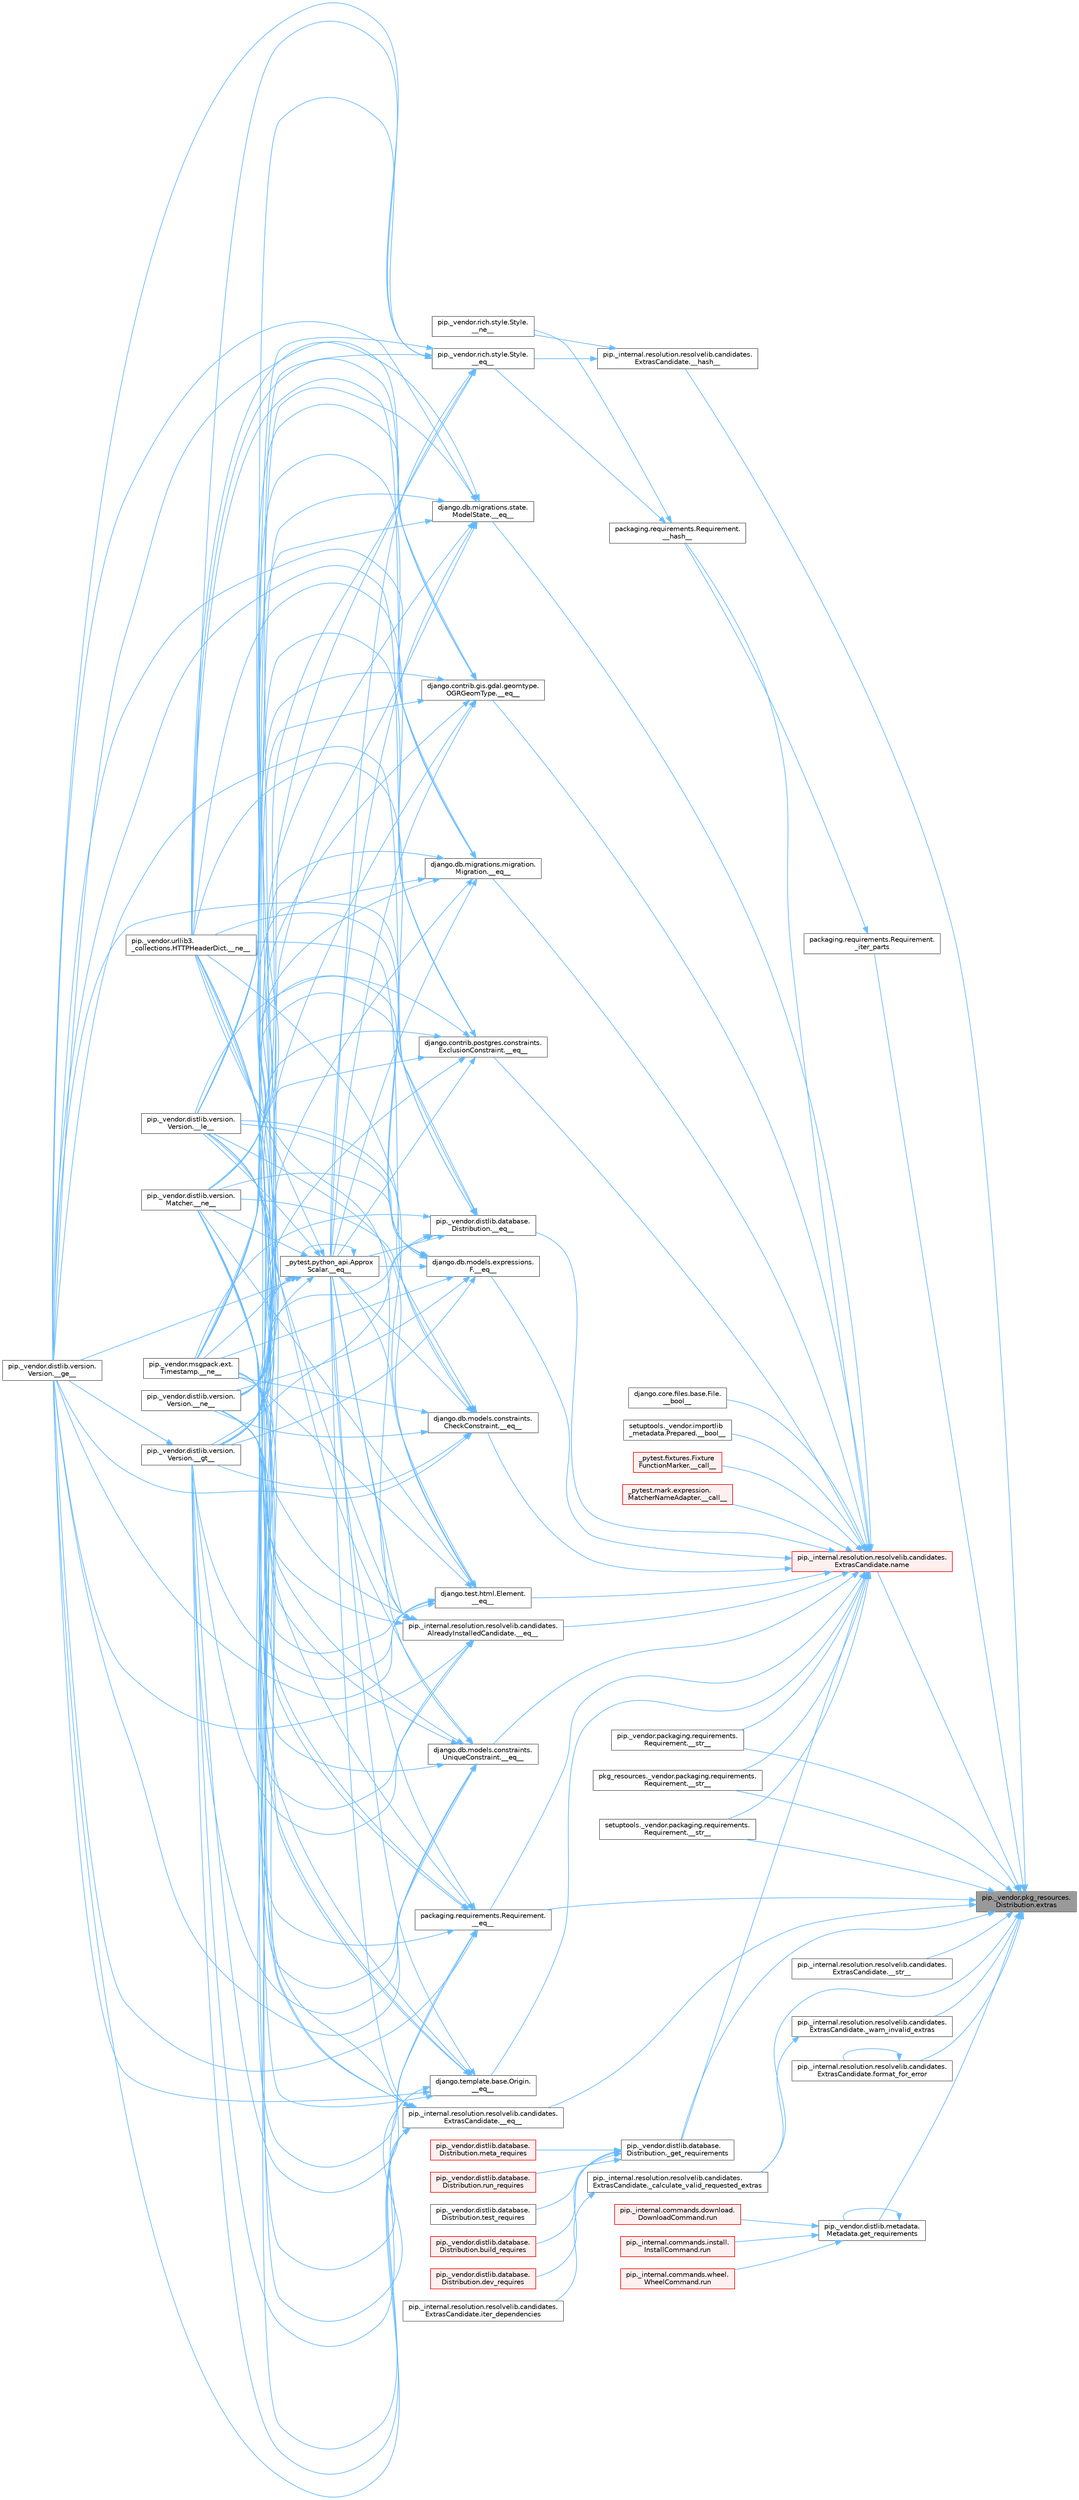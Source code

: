 digraph "pip._vendor.pkg_resources.Distribution.extras"
{
 // LATEX_PDF_SIZE
  bgcolor="transparent";
  edge [fontname=Helvetica,fontsize=10,labelfontname=Helvetica,labelfontsize=10];
  node [fontname=Helvetica,fontsize=10,shape=box,height=0.2,width=0.4];
  rankdir="RL";
  Node1 [id="Node000001",label="pip._vendor.pkg_resources.\lDistribution.extras",height=0.2,width=0.4,color="gray40", fillcolor="grey60", style="filled", fontcolor="black",tooltip=" "];
  Node1 -> Node2 [id="edge1_Node000001_Node000002",dir="back",color="steelblue1",style="solid",tooltip=" "];
  Node2 [id="Node000002",label="packaging.requirements.Requirement.\l__eq__",height=0.2,width=0.4,color="grey40", fillcolor="white", style="filled",URL="$classpackaging_1_1requirements_1_1_requirement.html#ae285c586a0e8b9e700b0f5f25e2c2671",tooltip=" "];
  Node2 -> Node3 [id="edge2_Node000002_Node000003",dir="back",color="steelblue1",style="solid",tooltip=" "];
  Node3 [id="Node000003",label="_pytest.python_api.Approx\lScalar.__eq__",height=0.2,width=0.4,color="grey40", fillcolor="white", style="filled",URL="$class__pytest_1_1python__api_1_1_approx_scalar.html#af4601ee4ca7409927f88c83ebfc3d923",tooltip=" "];
  Node3 -> Node3 [id="edge3_Node000003_Node000003",dir="back",color="steelblue1",style="solid",tooltip=" "];
  Node3 -> Node4 [id="edge4_Node000003_Node000004",dir="back",color="steelblue1",style="solid",tooltip=" "];
  Node4 [id="Node000004",label="pip._vendor.distlib.version.\lVersion.__ge__",height=0.2,width=0.4,color="grey40", fillcolor="white", style="filled",URL="$classpip_1_1__vendor_1_1distlib_1_1version_1_1_version.html#aa6b7b889cebc687ddb5ed9040d01b1ec",tooltip=" "];
  Node3 -> Node5 [id="edge5_Node000003_Node000005",dir="back",color="steelblue1",style="solid",tooltip=" "];
  Node5 [id="Node000005",label="pip._vendor.distlib.version.\lVersion.__gt__",height=0.2,width=0.4,color="grey40", fillcolor="white", style="filled",URL="$classpip_1_1__vendor_1_1distlib_1_1version_1_1_version.html#a51cf0c8da1bb6829173ff6861b10cb5f",tooltip=" "];
  Node5 -> Node4 [id="edge6_Node000005_Node000004",dir="back",color="steelblue1",style="solid",tooltip=" "];
  Node3 -> Node6 [id="edge7_Node000003_Node000006",dir="back",color="steelblue1",style="solid",tooltip=" "];
  Node6 [id="Node000006",label="pip._vendor.distlib.version.\lVersion.__le__",height=0.2,width=0.4,color="grey40", fillcolor="white", style="filled",URL="$classpip_1_1__vendor_1_1distlib_1_1version_1_1_version.html#ae5e2c5d9b76377e286fcf92a382cbb8b",tooltip=" "];
  Node3 -> Node7 [id="edge8_Node000003_Node000007",dir="back",color="steelblue1",style="solid",tooltip=" "];
  Node7 [id="Node000007",label="pip._vendor.distlib.version.\lMatcher.__ne__",height=0.2,width=0.4,color="grey40", fillcolor="white", style="filled",URL="$classpip_1_1__vendor_1_1distlib_1_1version_1_1_matcher.html#a24f8f8a4686bff3018fee5d22f4e02f1",tooltip=" "];
  Node3 -> Node8 [id="edge9_Node000003_Node000008",dir="back",color="steelblue1",style="solid",tooltip=" "];
  Node8 [id="Node000008",label="pip._vendor.distlib.version.\lVersion.__ne__",height=0.2,width=0.4,color="grey40", fillcolor="white", style="filled",URL="$classpip_1_1__vendor_1_1distlib_1_1version_1_1_version.html#aea3cdf6db007318ab1a2e8d144e2a4a1",tooltip=" "];
  Node3 -> Node9 [id="edge10_Node000003_Node000009",dir="back",color="steelblue1",style="solid",tooltip=" "];
  Node9 [id="Node000009",label="pip._vendor.msgpack.ext.\lTimestamp.__ne__",height=0.2,width=0.4,color="grey40", fillcolor="white", style="filled",URL="$classpip_1_1__vendor_1_1msgpack_1_1ext_1_1_timestamp.html#ac38b8cada8075f7a1133b06bc99b2317",tooltip=" "];
  Node3 -> Node10 [id="edge11_Node000003_Node000010",dir="back",color="steelblue1",style="solid",tooltip=" "];
  Node10 [id="Node000010",label="pip._vendor.urllib3.\l_collections.HTTPHeaderDict.__ne__",height=0.2,width=0.4,color="grey40", fillcolor="white", style="filled",URL="$classpip_1_1__vendor_1_1urllib3_1_1__collections_1_1_h_t_t_p_header_dict.html#aa7766a9499d33160a1258e140e35a806",tooltip=" "];
  Node2 -> Node4 [id="edge12_Node000002_Node000004",dir="back",color="steelblue1",style="solid",tooltip=" "];
  Node2 -> Node5 [id="edge13_Node000002_Node000005",dir="back",color="steelblue1",style="solid",tooltip=" "];
  Node2 -> Node6 [id="edge14_Node000002_Node000006",dir="back",color="steelblue1",style="solid",tooltip=" "];
  Node2 -> Node7 [id="edge15_Node000002_Node000007",dir="back",color="steelblue1",style="solid",tooltip=" "];
  Node2 -> Node8 [id="edge16_Node000002_Node000008",dir="back",color="steelblue1",style="solid",tooltip=" "];
  Node2 -> Node9 [id="edge17_Node000002_Node000009",dir="back",color="steelblue1",style="solid",tooltip=" "];
  Node2 -> Node10 [id="edge18_Node000002_Node000010",dir="back",color="steelblue1",style="solid",tooltip=" "];
  Node1 -> Node11 [id="edge19_Node000001_Node000011",dir="back",color="steelblue1",style="solid",tooltip=" "];
  Node11 [id="Node000011",label="pip._internal.resolution.resolvelib.candidates.\lExtrasCandidate.__eq__",height=0.2,width=0.4,color="grey40", fillcolor="white", style="filled",URL="$classpip_1_1__internal_1_1resolution_1_1resolvelib_1_1candidates_1_1_extras_candidate.html#a949c84c5eb56c70f71c4c71935436dc0",tooltip=" "];
  Node11 -> Node3 [id="edge20_Node000011_Node000003",dir="back",color="steelblue1",style="solid",tooltip=" "];
  Node11 -> Node4 [id="edge21_Node000011_Node000004",dir="back",color="steelblue1",style="solid",tooltip=" "];
  Node11 -> Node5 [id="edge22_Node000011_Node000005",dir="back",color="steelblue1",style="solid",tooltip=" "];
  Node11 -> Node6 [id="edge23_Node000011_Node000006",dir="back",color="steelblue1",style="solid",tooltip=" "];
  Node11 -> Node7 [id="edge24_Node000011_Node000007",dir="back",color="steelblue1",style="solid",tooltip=" "];
  Node11 -> Node8 [id="edge25_Node000011_Node000008",dir="back",color="steelblue1",style="solid",tooltip=" "];
  Node11 -> Node9 [id="edge26_Node000011_Node000009",dir="back",color="steelblue1",style="solid",tooltip=" "];
  Node11 -> Node10 [id="edge27_Node000011_Node000010",dir="back",color="steelblue1",style="solid",tooltip=" "];
  Node1 -> Node12 [id="edge28_Node000001_Node000012",dir="back",color="steelblue1",style="solid",tooltip=" "];
  Node12 [id="Node000012",label="pip._internal.resolution.resolvelib.candidates.\lExtrasCandidate.__hash__",height=0.2,width=0.4,color="grey40", fillcolor="white", style="filled",URL="$classpip_1_1__internal_1_1resolution_1_1resolvelib_1_1candidates_1_1_extras_candidate.html#a802827ae68547a78859f1f664337026d",tooltip=" "];
  Node12 -> Node13 [id="edge29_Node000012_Node000013",dir="back",color="steelblue1",style="solid",tooltip=" "];
  Node13 [id="Node000013",label="pip._vendor.rich.style.Style.\l__eq__",height=0.2,width=0.4,color="grey40", fillcolor="white", style="filled",URL="$classpip_1_1__vendor_1_1rich_1_1style_1_1_style.html#aa1040cd22d3171dc8ac3f0ce31653284",tooltip=" "];
  Node13 -> Node3 [id="edge30_Node000013_Node000003",dir="back",color="steelblue1",style="solid",tooltip=" "];
  Node13 -> Node4 [id="edge31_Node000013_Node000004",dir="back",color="steelblue1",style="solid",tooltip=" "];
  Node13 -> Node5 [id="edge32_Node000013_Node000005",dir="back",color="steelblue1",style="solid",tooltip=" "];
  Node13 -> Node6 [id="edge33_Node000013_Node000006",dir="back",color="steelblue1",style="solid",tooltip=" "];
  Node13 -> Node7 [id="edge34_Node000013_Node000007",dir="back",color="steelblue1",style="solid",tooltip=" "];
  Node13 -> Node8 [id="edge35_Node000013_Node000008",dir="back",color="steelblue1",style="solid",tooltip=" "];
  Node13 -> Node9 [id="edge36_Node000013_Node000009",dir="back",color="steelblue1",style="solid",tooltip=" "];
  Node13 -> Node10 [id="edge37_Node000013_Node000010",dir="back",color="steelblue1",style="solid",tooltip=" "];
  Node12 -> Node14 [id="edge38_Node000012_Node000014",dir="back",color="steelblue1",style="solid",tooltip=" "];
  Node14 [id="Node000014",label="pip._vendor.rich.style.Style.\l__ne__",height=0.2,width=0.4,color="grey40", fillcolor="white", style="filled",URL="$classpip_1_1__vendor_1_1rich_1_1style_1_1_style.html#a97595d869459e2d619505c87c0b9fe81",tooltip=" "];
  Node1 -> Node15 [id="edge39_Node000001_Node000015",dir="back",color="steelblue1",style="solid",tooltip=" "];
  Node15 [id="Node000015",label="pip._internal.resolution.resolvelib.candidates.\lExtrasCandidate.__str__",height=0.2,width=0.4,color="grey40", fillcolor="white", style="filled",URL="$classpip_1_1__internal_1_1resolution_1_1resolvelib_1_1candidates_1_1_extras_candidate.html#ae886d8baabd3e9486d1ec3ec36fc1c30",tooltip=" "];
  Node1 -> Node16 [id="edge40_Node000001_Node000016",dir="back",color="steelblue1",style="solid",tooltip=" "];
  Node16 [id="Node000016",label="pip._vendor.packaging.requirements.\lRequirement.__str__",height=0.2,width=0.4,color="grey40", fillcolor="white", style="filled",URL="$classpip_1_1__vendor_1_1packaging_1_1requirements_1_1_requirement.html#ab59af1360f748551a48badf498987389",tooltip=" "];
  Node1 -> Node17 [id="edge41_Node000001_Node000017",dir="back",color="steelblue1",style="solid",tooltip=" "];
  Node17 [id="Node000017",label="pkg_resources._vendor.packaging.requirements.\lRequirement.__str__",height=0.2,width=0.4,color="grey40", fillcolor="white", style="filled",URL="$classpkg__resources_1_1__vendor_1_1packaging_1_1requirements_1_1_requirement.html#add06c2e8732aff25662a86acb35114ea",tooltip=" "];
  Node1 -> Node18 [id="edge42_Node000001_Node000018",dir="back",color="steelblue1",style="solid",tooltip=" "];
  Node18 [id="Node000018",label="setuptools._vendor.packaging.requirements.\lRequirement.__str__",height=0.2,width=0.4,color="grey40", fillcolor="white", style="filled",URL="$classsetuptools_1_1__vendor_1_1packaging_1_1requirements_1_1_requirement.html#a60726c509812ec4ffc9a2efe69304b15",tooltip=" "];
  Node1 -> Node19 [id="edge43_Node000001_Node000019",dir="back",color="steelblue1",style="solid",tooltip=" "];
  Node19 [id="Node000019",label="pip._internal.resolution.resolvelib.candidates.\lExtrasCandidate._calculate_valid_requested_extras",height=0.2,width=0.4,color="grey40", fillcolor="white", style="filled",URL="$classpip_1_1__internal_1_1resolution_1_1resolvelib_1_1candidates_1_1_extras_candidate.html#a0a8681b1f1348507b8f68df8914dc8d7",tooltip=" "];
  Node19 -> Node20 [id="edge44_Node000019_Node000020",dir="back",color="steelblue1",style="solid",tooltip=" "];
  Node20 [id="Node000020",label="pip._internal.resolution.resolvelib.candidates.\lExtrasCandidate.iter_dependencies",height=0.2,width=0.4,color="grey40", fillcolor="white", style="filled",URL="$classpip_1_1__internal_1_1resolution_1_1resolvelib_1_1candidates_1_1_extras_candidate.html#a1802ad4aa28b3ba7ad4e250aa22fcdd1",tooltip=" "];
  Node1 -> Node21 [id="edge45_Node000001_Node000021",dir="back",color="steelblue1",style="solid",tooltip=" "];
  Node21 [id="Node000021",label="pip._vendor.distlib.database.\lDistribution._get_requirements",height=0.2,width=0.4,color="grey40", fillcolor="white", style="filled",URL="$classpip_1_1__vendor_1_1distlib_1_1database_1_1_distribution.html#a0366f5504f1b878068ba103c3f1e2bdf",tooltip=" "];
  Node21 -> Node22 [id="edge46_Node000021_Node000022",dir="back",color="steelblue1",style="solid",tooltip=" "];
  Node22 [id="Node000022",label="pip._vendor.distlib.database.\lDistribution.build_requires",height=0.2,width=0.4,color="red", fillcolor="#FFF0F0", style="filled",URL="$classpip_1_1__vendor_1_1distlib_1_1database_1_1_distribution.html#a0fa5b454aacdaabee7a3642b14c5db2f",tooltip=" "];
  Node21 -> Node3175 [id="edge47_Node000021_Node003175",dir="back",color="steelblue1",style="solid",tooltip=" "];
  Node3175 [id="Node003175",label="pip._vendor.distlib.database.\lDistribution.dev_requires",height=0.2,width=0.4,color="red", fillcolor="#FFF0F0", style="filled",URL="$classpip_1_1__vendor_1_1distlib_1_1database_1_1_distribution.html#a664b1bf3c3e4f7fb27a54ac8edcf7503",tooltip=" "];
  Node21 -> Node3176 [id="edge48_Node000021_Node003176",dir="back",color="steelblue1",style="solid",tooltip=" "];
  Node3176 [id="Node003176",label="pip._vendor.distlib.database.\lDistribution.meta_requires",height=0.2,width=0.4,color="red", fillcolor="#FFF0F0", style="filled",URL="$classpip_1_1__vendor_1_1distlib_1_1database_1_1_distribution.html#a297eba59c66b79fbe9a10ec8e00f9c5a",tooltip=" "];
  Node21 -> Node3177 [id="edge49_Node000021_Node003177",dir="back",color="steelblue1",style="solid",tooltip=" "];
  Node3177 [id="Node003177",label="pip._vendor.distlib.database.\lDistribution.run_requires",height=0.2,width=0.4,color="red", fillcolor="#FFF0F0", style="filled",URL="$classpip_1_1__vendor_1_1distlib_1_1database_1_1_distribution.html#a8f8b4db7d35cf89375d53ea0a95e0449",tooltip=" "];
  Node21 -> Node3178 [id="edge50_Node000021_Node003178",dir="back",color="steelblue1",style="solid",tooltip=" "];
  Node3178 [id="Node003178",label="pip._vendor.distlib.database.\lDistribution.test_requires",height=0.2,width=0.4,color="grey40", fillcolor="white", style="filled",URL="$classpip_1_1__vendor_1_1distlib_1_1database_1_1_distribution.html#a114803e370e5ac351b8e110ef7574a5b",tooltip=" "];
  Node1 -> Node2029 [id="edge51_Node000001_Node002029",dir="back",color="steelblue1",style="solid",tooltip=" "];
  Node2029 [id="Node002029",label="packaging.requirements.Requirement.\l_iter_parts",height=0.2,width=0.4,color="grey40", fillcolor="white", style="filled",URL="$classpackaging_1_1requirements_1_1_requirement.html#a3e2189ef001b0ee563ff402a6a240895",tooltip=" "];
  Node2029 -> Node533 [id="edge52_Node002029_Node000533",dir="back",color="steelblue1",style="solid",tooltip=" "];
  Node533 [id="Node000533",label="packaging.requirements.Requirement.\l__hash__",height=0.2,width=0.4,color="grey40", fillcolor="white", style="filled",URL="$classpackaging_1_1requirements_1_1_requirement.html#a69426ed6e3cc347033b3096195023bfc",tooltip=" "];
  Node533 -> Node13 [id="edge53_Node000533_Node000013",dir="back",color="steelblue1",style="solid",tooltip=" "];
  Node533 -> Node14 [id="edge54_Node000533_Node000014",dir="back",color="steelblue1",style="solid",tooltip=" "];
  Node1 -> Node2030 [id="edge55_Node000001_Node002030",dir="back",color="steelblue1",style="solid",tooltip=" "];
  Node2030 [id="Node002030",label="pip._internal.resolution.resolvelib.candidates.\lExtrasCandidate._warn_invalid_extras",height=0.2,width=0.4,color="grey40", fillcolor="white", style="filled",URL="$classpip_1_1__internal_1_1resolution_1_1resolvelib_1_1candidates_1_1_extras_candidate.html#ab25aa2da69c92b99ff97a93332a9b180",tooltip=" "];
  Node2030 -> Node19 [id="edge56_Node002030_Node000019",dir="back",color="steelblue1",style="solid",tooltip=" "];
  Node1 -> Node2031 [id="edge57_Node000001_Node002031",dir="back",color="steelblue1",style="solid",tooltip=" "];
  Node2031 [id="Node002031",label="pip._internal.resolution.resolvelib.candidates.\lExtrasCandidate.format_for_error",height=0.2,width=0.4,color="grey40", fillcolor="white", style="filled",URL="$classpip_1_1__internal_1_1resolution_1_1resolvelib_1_1candidates_1_1_extras_candidate.html#a9079d8f8aa6e6fb0e40bfd80ee8681da",tooltip=" "];
  Node2031 -> Node2031 [id="edge58_Node002031_Node002031",dir="back",color="steelblue1",style="solid",tooltip=" "];
  Node1 -> Node1846 [id="edge59_Node000001_Node001846",dir="back",color="steelblue1",style="solid",tooltip=" "];
  Node1846 [id="Node001846",label="pip._vendor.distlib.metadata.\lMetadata.get_requirements",height=0.2,width=0.4,color="grey40", fillcolor="white", style="filled",URL="$classpip_1_1__vendor_1_1distlib_1_1metadata_1_1_metadata.html#a01c2edf694d4c064835e750d0b6a209e",tooltip=" "];
  Node1846 -> Node1846 [id="edge60_Node001846_Node001846",dir="back",color="steelblue1",style="solid",tooltip=" "];
  Node1846 -> Node1847 [id="edge61_Node001846_Node001847",dir="back",color="steelblue1",style="solid",tooltip=" "];
  Node1847 [id="Node001847",label="pip._internal.commands.download.\lDownloadCommand.run",height=0.2,width=0.4,color="red", fillcolor="#FFF0F0", style="filled",URL="$classpip_1_1__internal_1_1commands_1_1download_1_1_download_command.html#a0dd51c41d3594398e1ab28c6a08f8ddc",tooltip=" "];
  Node1846 -> Node1848 [id="edge62_Node001846_Node001848",dir="back",color="steelblue1",style="solid",tooltip=" "];
  Node1848 [id="Node001848",label="pip._internal.commands.install.\lInstallCommand.run",height=0.2,width=0.4,color="red", fillcolor="#FFF0F0", style="filled",URL="$classpip_1_1__internal_1_1commands_1_1install_1_1_install_command.html#a2a946583a8728eac5e890e367604f637",tooltip=" "];
  Node1846 -> Node1849 [id="edge63_Node001846_Node001849",dir="back",color="steelblue1",style="solid",tooltip=" "];
  Node1849 [id="Node001849",label="pip._internal.commands.wheel.\lWheelCommand.run",height=0.2,width=0.4,color="red", fillcolor="#FFF0F0", style="filled",URL="$classpip_1_1__internal_1_1commands_1_1wheel_1_1_wheel_command.html#aef0e01f600b1c5d1c36a29ac5a1a4d65",tooltip=" "];
  Node1 -> Node2032 [id="edge64_Node000001_Node002032",dir="back",color="steelblue1",style="solid",tooltip=" "];
  Node2032 [id="Node002032",label="pip._internal.resolution.resolvelib.candidates.\lExtrasCandidate.name",height=0.2,width=0.4,color="red", fillcolor="#FFF0F0", style="filled",URL="$classpip_1_1__internal_1_1resolution_1_1resolvelib_1_1candidates_1_1_extras_candidate.html#a6e13b1ab724cd7af8b22cadb37352b31",tooltip=" "];
  Node2032 -> Node508 [id="edge65_Node002032_Node000508",dir="back",color="steelblue1",style="solid",tooltip=" "];
  Node508 [id="Node000508",label="django.core.files.base.File.\l__bool__",height=0.2,width=0.4,color="grey40", fillcolor="white", style="filled",URL="$classdjango_1_1core_1_1files_1_1base_1_1_file.html#adf07dd46020c7160b2257d9e3da4bc43",tooltip=" "];
  Node2032 -> Node509 [id="edge66_Node002032_Node000509",dir="back",color="steelblue1",style="solid",tooltip=" "];
  Node509 [id="Node000509",label="setuptools._vendor.importlib\l_metadata.Prepared.__bool__",height=0.2,width=0.4,color="grey40", fillcolor="white", style="filled",URL="$classsetuptools_1_1__vendor_1_1importlib__metadata_1_1_prepared.html#a0395661b38fe11742f24c0482962b913",tooltip=" "];
  Node2032 -> Node510 [id="edge67_Node002032_Node000510",dir="back",color="steelblue1",style="solid",tooltip=" "];
  Node510 [id="Node000510",label="_pytest.fixtures.Fixture\lFunctionMarker.__call__",height=0.2,width=0.4,color="red", fillcolor="#FFF0F0", style="filled",URL="$class__pytest_1_1fixtures_1_1_fixture_function_marker.html#acc9c789cb8d19388b24d740159ba305d",tooltip=" "];
  Node2032 -> Node511 [id="edge68_Node002032_Node000511",dir="back",color="steelblue1",style="solid",tooltip=" "];
  Node511 [id="Node000511",label="_pytest.mark.expression.\lMatcherNameAdapter.__call__",height=0.2,width=0.4,color="red", fillcolor="#FFF0F0", style="filled",URL="$class__pytest_1_1mark_1_1expression_1_1_matcher_name_adapter.html#a7ecd7564e2e67d5ac026d25db1466389",tooltip=" "];
  Node2032 -> Node512 [id="edge69_Node002032_Node000512",dir="back",color="steelblue1",style="solid",tooltip=" "];
  Node512 [id="Node000512",label="django.contrib.gis.gdal.geomtype.\lOGRGeomType.__eq__",height=0.2,width=0.4,color="grey40", fillcolor="white", style="filled",URL="$classdjango_1_1contrib_1_1gis_1_1gdal_1_1geomtype_1_1_o_g_r_geom_type.html#a878253f899634c312b64add448108474",tooltip=" "];
  Node512 -> Node3 [id="edge70_Node000512_Node000003",dir="back",color="steelblue1",style="solid",tooltip=" "];
  Node512 -> Node4 [id="edge71_Node000512_Node000004",dir="back",color="steelblue1",style="solid",tooltip=" "];
  Node512 -> Node5 [id="edge72_Node000512_Node000005",dir="back",color="steelblue1",style="solid",tooltip=" "];
  Node512 -> Node6 [id="edge73_Node000512_Node000006",dir="back",color="steelblue1",style="solid",tooltip=" "];
  Node512 -> Node7 [id="edge74_Node000512_Node000007",dir="back",color="steelblue1",style="solid",tooltip=" "];
  Node512 -> Node8 [id="edge75_Node000512_Node000008",dir="back",color="steelblue1",style="solid",tooltip=" "];
  Node512 -> Node9 [id="edge76_Node000512_Node000009",dir="back",color="steelblue1",style="solid",tooltip=" "];
  Node512 -> Node10 [id="edge77_Node000512_Node000010",dir="back",color="steelblue1",style="solid",tooltip=" "];
  Node2032 -> Node393 [id="edge78_Node002032_Node000393",dir="back",color="steelblue1",style="solid",tooltip=" "];
  Node393 [id="Node000393",label="django.contrib.postgres.constraints.\lExclusionConstraint.__eq__",height=0.2,width=0.4,color="grey40", fillcolor="white", style="filled",URL="$classdjango_1_1contrib_1_1postgres_1_1constraints_1_1_exclusion_constraint.html#af496d048323e51177e1239475f9fe47c",tooltip=" "];
  Node393 -> Node3 [id="edge79_Node000393_Node000003",dir="back",color="steelblue1",style="solid",tooltip=" "];
  Node393 -> Node4 [id="edge80_Node000393_Node000004",dir="back",color="steelblue1",style="solid",tooltip=" "];
  Node393 -> Node5 [id="edge81_Node000393_Node000005",dir="back",color="steelblue1",style="solid",tooltip=" "];
  Node393 -> Node6 [id="edge82_Node000393_Node000006",dir="back",color="steelblue1",style="solid",tooltip=" "];
  Node393 -> Node7 [id="edge83_Node000393_Node000007",dir="back",color="steelblue1",style="solid",tooltip=" "];
  Node393 -> Node8 [id="edge84_Node000393_Node000008",dir="back",color="steelblue1",style="solid",tooltip=" "];
  Node393 -> Node9 [id="edge85_Node000393_Node000009",dir="back",color="steelblue1",style="solid",tooltip=" "];
  Node393 -> Node10 [id="edge86_Node000393_Node000010",dir="back",color="steelblue1",style="solid",tooltip=" "];
  Node2032 -> Node513 [id="edge87_Node002032_Node000513",dir="back",color="steelblue1",style="solid",tooltip=" "];
  Node513 [id="Node000513",label="django.db.migrations.migration.\lMigration.__eq__",height=0.2,width=0.4,color="grey40", fillcolor="white", style="filled",URL="$classdjango_1_1db_1_1migrations_1_1migration_1_1_migration.html#a0234090d18f01ee0a7a23b98a036ac79",tooltip=" "];
  Node513 -> Node3 [id="edge88_Node000513_Node000003",dir="back",color="steelblue1",style="solid",tooltip=" "];
  Node513 -> Node4 [id="edge89_Node000513_Node000004",dir="back",color="steelblue1",style="solid",tooltip=" "];
  Node513 -> Node5 [id="edge90_Node000513_Node000005",dir="back",color="steelblue1",style="solid",tooltip=" "];
  Node513 -> Node6 [id="edge91_Node000513_Node000006",dir="back",color="steelblue1",style="solid",tooltip=" "];
  Node513 -> Node7 [id="edge92_Node000513_Node000007",dir="back",color="steelblue1",style="solid",tooltip=" "];
  Node513 -> Node8 [id="edge93_Node000513_Node000008",dir="back",color="steelblue1",style="solid",tooltip=" "];
  Node513 -> Node9 [id="edge94_Node000513_Node000009",dir="back",color="steelblue1",style="solid",tooltip=" "];
  Node513 -> Node10 [id="edge95_Node000513_Node000010",dir="back",color="steelblue1",style="solid",tooltip=" "];
  Node2032 -> Node514 [id="edge96_Node002032_Node000514",dir="back",color="steelblue1",style="solid",tooltip=" "];
  Node514 [id="Node000514",label="django.db.migrations.state.\lModelState.__eq__",height=0.2,width=0.4,color="grey40", fillcolor="white", style="filled",URL="$classdjango_1_1db_1_1migrations_1_1state_1_1_model_state.html#ae338faa36574cfa53f86dac5ac80176d",tooltip=" "];
  Node514 -> Node3 [id="edge97_Node000514_Node000003",dir="back",color="steelblue1",style="solid",tooltip=" "];
  Node514 -> Node4 [id="edge98_Node000514_Node000004",dir="back",color="steelblue1",style="solid",tooltip=" "];
  Node514 -> Node5 [id="edge99_Node000514_Node000005",dir="back",color="steelblue1",style="solid",tooltip=" "];
  Node514 -> Node6 [id="edge100_Node000514_Node000006",dir="back",color="steelblue1",style="solid",tooltip=" "];
  Node514 -> Node7 [id="edge101_Node000514_Node000007",dir="back",color="steelblue1",style="solid",tooltip=" "];
  Node514 -> Node8 [id="edge102_Node000514_Node000008",dir="back",color="steelblue1",style="solid",tooltip=" "];
  Node514 -> Node9 [id="edge103_Node000514_Node000009",dir="back",color="steelblue1",style="solid",tooltip=" "];
  Node514 -> Node10 [id="edge104_Node000514_Node000010",dir="back",color="steelblue1",style="solid",tooltip=" "];
  Node2032 -> Node515 [id="edge105_Node002032_Node000515",dir="back",color="steelblue1",style="solid",tooltip=" "];
  Node515 [id="Node000515",label="django.db.models.constraints.\lCheckConstraint.__eq__",height=0.2,width=0.4,color="grey40", fillcolor="white", style="filled",URL="$classdjango_1_1db_1_1models_1_1constraints_1_1_check_constraint.html#a55875a553e53009967129f8b8a269475",tooltip=" "];
  Node515 -> Node3 [id="edge106_Node000515_Node000003",dir="back",color="steelblue1",style="solid",tooltip=" "];
  Node515 -> Node4 [id="edge107_Node000515_Node000004",dir="back",color="steelblue1",style="solid",tooltip=" "];
  Node515 -> Node5 [id="edge108_Node000515_Node000005",dir="back",color="steelblue1",style="solid",tooltip=" "];
  Node515 -> Node6 [id="edge109_Node000515_Node000006",dir="back",color="steelblue1",style="solid",tooltip=" "];
  Node515 -> Node7 [id="edge110_Node000515_Node000007",dir="back",color="steelblue1",style="solid",tooltip=" "];
  Node515 -> Node8 [id="edge111_Node000515_Node000008",dir="back",color="steelblue1",style="solid",tooltip=" "];
  Node515 -> Node9 [id="edge112_Node000515_Node000009",dir="back",color="steelblue1",style="solid",tooltip=" "];
  Node515 -> Node10 [id="edge113_Node000515_Node000010",dir="back",color="steelblue1",style="solid",tooltip=" "];
  Node2032 -> Node394 [id="edge114_Node002032_Node000394",dir="back",color="steelblue1",style="solid",tooltip=" "];
  Node394 [id="Node000394",label="django.db.models.constraints.\lUniqueConstraint.__eq__",height=0.2,width=0.4,color="grey40", fillcolor="white", style="filled",URL="$classdjango_1_1db_1_1models_1_1constraints_1_1_unique_constraint.html#a1a877e5c6def4673a480b3fd44e3ad19",tooltip=" "];
  Node394 -> Node3 [id="edge115_Node000394_Node000003",dir="back",color="steelblue1",style="solid",tooltip=" "];
  Node394 -> Node4 [id="edge116_Node000394_Node000004",dir="back",color="steelblue1",style="solid",tooltip=" "];
  Node394 -> Node5 [id="edge117_Node000394_Node000005",dir="back",color="steelblue1",style="solid",tooltip=" "];
  Node394 -> Node6 [id="edge118_Node000394_Node000006",dir="back",color="steelblue1",style="solid",tooltip=" "];
  Node394 -> Node7 [id="edge119_Node000394_Node000007",dir="back",color="steelblue1",style="solid",tooltip=" "];
  Node394 -> Node8 [id="edge120_Node000394_Node000008",dir="back",color="steelblue1",style="solid",tooltip=" "];
  Node394 -> Node9 [id="edge121_Node000394_Node000009",dir="back",color="steelblue1",style="solid",tooltip=" "];
  Node394 -> Node10 [id="edge122_Node000394_Node000010",dir="back",color="steelblue1",style="solid",tooltip=" "];
  Node2032 -> Node516 [id="edge123_Node002032_Node000516",dir="back",color="steelblue1",style="solid",tooltip=" "];
  Node516 [id="Node000516",label="django.db.models.expressions.\lF.__eq__",height=0.2,width=0.4,color="grey40", fillcolor="white", style="filled",URL="$classdjango_1_1db_1_1models_1_1expressions_1_1_f.html#ae5a4762383529ca2924f76683eede0d2",tooltip=" "];
  Node516 -> Node3 [id="edge124_Node000516_Node000003",dir="back",color="steelblue1",style="solid",tooltip=" "];
  Node516 -> Node4 [id="edge125_Node000516_Node000004",dir="back",color="steelblue1",style="solid",tooltip=" "];
  Node516 -> Node5 [id="edge126_Node000516_Node000005",dir="back",color="steelblue1",style="solid",tooltip=" "];
  Node516 -> Node6 [id="edge127_Node000516_Node000006",dir="back",color="steelblue1",style="solid",tooltip=" "];
  Node516 -> Node7 [id="edge128_Node000516_Node000007",dir="back",color="steelblue1",style="solid",tooltip=" "];
  Node516 -> Node8 [id="edge129_Node000516_Node000008",dir="back",color="steelblue1",style="solid",tooltip=" "];
  Node516 -> Node9 [id="edge130_Node000516_Node000009",dir="back",color="steelblue1",style="solid",tooltip=" "];
  Node516 -> Node10 [id="edge131_Node000516_Node000010",dir="back",color="steelblue1",style="solid",tooltip=" "];
  Node2032 -> Node517 [id="edge132_Node002032_Node000517",dir="back",color="steelblue1",style="solid",tooltip=" "];
  Node517 [id="Node000517",label="django.template.base.Origin.\l__eq__",height=0.2,width=0.4,color="grey40", fillcolor="white", style="filled",URL="$classdjango_1_1template_1_1base_1_1_origin.html#aceaf6f15e79a904eef75db1caa454d5c",tooltip=" "];
  Node517 -> Node3 [id="edge133_Node000517_Node000003",dir="back",color="steelblue1",style="solid",tooltip=" "];
  Node517 -> Node4 [id="edge134_Node000517_Node000004",dir="back",color="steelblue1",style="solid",tooltip=" "];
  Node517 -> Node5 [id="edge135_Node000517_Node000005",dir="back",color="steelblue1",style="solid",tooltip=" "];
  Node517 -> Node6 [id="edge136_Node000517_Node000006",dir="back",color="steelblue1",style="solid",tooltip=" "];
  Node517 -> Node7 [id="edge137_Node000517_Node000007",dir="back",color="steelblue1",style="solid",tooltip=" "];
  Node517 -> Node8 [id="edge138_Node000517_Node000008",dir="back",color="steelblue1",style="solid",tooltip=" "];
  Node517 -> Node9 [id="edge139_Node000517_Node000009",dir="back",color="steelblue1",style="solid",tooltip=" "];
  Node517 -> Node10 [id="edge140_Node000517_Node000010",dir="back",color="steelblue1",style="solid",tooltip=" "];
  Node2032 -> Node518 [id="edge141_Node002032_Node000518",dir="back",color="steelblue1",style="solid",tooltip=" "];
  Node518 [id="Node000518",label="django.test.html.Element.\l__eq__",height=0.2,width=0.4,color="grey40", fillcolor="white", style="filled",URL="$classdjango_1_1test_1_1html_1_1_element.html#a287e83f2ae4a6f13b9e00d7b70ee5d47",tooltip=" "];
  Node518 -> Node3 [id="edge142_Node000518_Node000003",dir="back",color="steelblue1",style="solid",tooltip=" "];
  Node518 -> Node4 [id="edge143_Node000518_Node000004",dir="back",color="steelblue1",style="solid",tooltip=" "];
  Node518 -> Node5 [id="edge144_Node000518_Node000005",dir="back",color="steelblue1",style="solid",tooltip=" "];
  Node518 -> Node6 [id="edge145_Node000518_Node000006",dir="back",color="steelblue1",style="solid",tooltip=" "];
  Node518 -> Node7 [id="edge146_Node000518_Node000007",dir="back",color="steelblue1",style="solid",tooltip=" "];
  Node518 -> Node8 [id="edge147_Node000518_Node000008",dir="back",color="steelblue1",style="solid",tooltip=" "];
  Node518 -> Node9 [id="edge148_Node000518_Node000009",dir="back",color="steelblue1",style="solid",tooltip=" "];
  Node518 -> Node10 [id="edge149_Node000518_Node000010",dir="back",color="steelblue1",style="solid",tooltip=" "];
  Node2032 -> Node2 [id="edge150_Node002032_Node000002",dir="back",color="steelblue1",style="solid",tooltip=" "];
  Node2032 -> Node519 [id="edge151_Node002032_Node000519",dir="back",color="steelblue1",style="solid",tooltip=" "];
  Node519 [id="Node000519",label="pip._internal.resolution.resolvelib.candidates.\lAlreadyInstalledCandidate.__eq__",height=0.2,width=0.4,color="grey40", fillcolor="white", style="filled",URL="$classpip_1_1__internal_1_1resolution_1_1resolvelib_1_1candidates_1_1_already_installed_candidate.html#a94393be14236fb68b64ac2b9f1e89d53",tooltip=" "];
  Node519 -> Node3 [id="edge152_Node000519_Node000003",dir="back",color="steelblue1",style="solid",tooltip=" "];
  Node519 -> Node4 [id="edge153_Node000519_Node000004",dir="back",color="steelblue1",style="solid",tooltip=" "];
  Node519 -> Node5 [id="edge154_Node000519_Node000005",dir="back",color="steelblue1",style="solid",tooltip=" "];
  Node519 -> Node6 [id="edge155_Node000519_Node000006",dir="back",color="steelblue1",style="solid",tooltip=" "];
  Node519 -> Node7 [id="edge156_Node000519_Node000007",dir="back",color="steelblue1",style="solid",tooltip=" "];
  Node519 -> Node8 [id="edge157_Node000519_Node000008",dir="back",color="steelblue1",style="solid",tooltip=" "];
  Node519 -> Node9 [id="edge158_Node000519_Node000009",dir="back",color="steelblue1",style="solid",tooltip=" "];
  Node519 -> Node10 [id="edge159_Node000519_Node000010",dir="back",color="steelblue1",style="solid",tooltip=" "];
  Node2032 -> Node520 [id="edge160_Node002032_Node000520",dir="back",color="steelblue1",style="solid",tooltip=" "];
  Node520 [id="Node000520",label="pip._vendor.distlib.database.\lDistribution.__eq__",height=0.2,width=0.4,color="grey40", fillcolor="white", style="filled",URL="$classpip_1_1__vendor_1_1distlib_1_1database_1_1_distribution.html#aba7030b239fad6f8faac6fcb9bec27c2",tooltip=" "];
  Node520 -> Node3 [id="edge161_Node000520_Node000003",dir="back",color="steelblue1",style="solid",tooltip=" "];
  Node520 -> Node4 [id="edge162_Node000520_Node000004",dir="back",color="steelblue1",style="solid",tooltip=" "];
  Node520 -> Node5 [id="edge163_Node000520_Node000005",dir="back",color="steelblue1",style="solid",tooltip=" "];
  Node520 -> Node6 [id="edge164_Node000520_Node000006",dir="back",color="steelblue1",style="solid",tooltip=" "];
  Node520 -> Node7 [id="edge165_Node000520_Node000007",dir="back",color="steelblue1",style="solid",tooltip=" "];
  Node520 -> Node8 [id="edge166_Node000520_Node000008",dir="back",color="steelblue1",style="solid",tooltip=" "];
  Node520 -> Node9 [id="edge167_Node000520_Node000009",dir="back",color="steelblue1",style="solid",tooltip=" "];
  Node520 -> Node10 [id="edge168_Node000520_Node000010",dir="back",color="steelblue1",style="solid",tooltip=" "];
  Node2032 -> Node533 [id="edge169_Node002032_Node000533",dir="back",color="steelblue1",style="solid",tooltip=" "];
  Node2032 -> Node16 [id="edge170_Node002032_Node000016",dir="back",color="steelblue1",style="solid",tooltip=" "];
  Node2032 -> Node17 [id="edge171_Node002032_Node000017",dir="back",color="steelblue1",style="solid",tooltip=" "];
  Node2032 -> Node18 [id="edge172_Node002032_Node000018",dir="back",color="steelblue1",style="solid",tooltip=" "];
  Node2032 -> Node21 [id="edge173_Node002032_Node000021",dir="back",color="steelblue1",style="solid",tooltip=" "];
}
